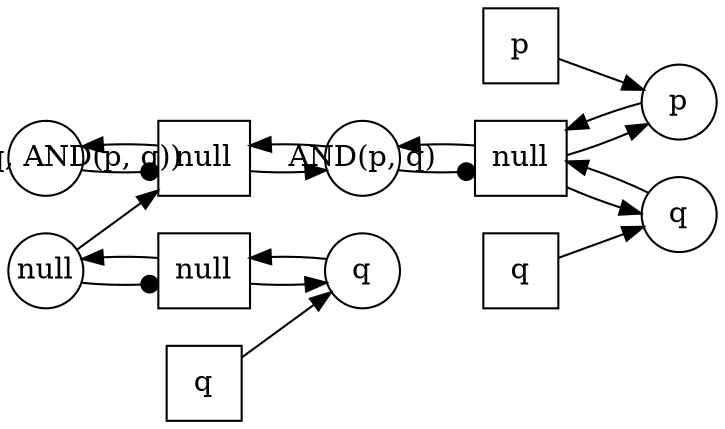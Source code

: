 digraph G {
  rankdir="LR";
  subgraph place {
    graph [shape=circle,color=gray];
    node [shape=circle,fixedsize=true,width=.5];
    pl0 [label="SEQ(q, AND(p, q))"];
    pl1 [label="null"];
    pl2 [label="q"];
    pl3 [label="AND(p, q)"];
    pl4 [label="p"];
    pl5 [label="q"];
  } 
  subgraph transitions {
    node [shape=rect,height=.5,width=.5];
    tr0 [label="null"];
    tr1 [label="q"];
    tr2 [label="null"];
    tr3 [label="null"];
    tr4 [label="p"];
    tr5 [label="q"];
  } 
  tr0 -> pl1 [] ;
  pl1 -> tr0 [arrowhead=dot] ;
  tr1 -> pl2 [] ;
  tr0 -> pl2 [] ;
  pl2 -> tr0 [] ;
  pl1 -> tr2 [] ;
  tr3 -> pl4 [] ;
  pl4 -> tr3 [] ;
  tr3 -> pl5 [] ;
  pl5 -> tr3 [] ;
  tr3 -> pl3 [] ;
  pl3 -> tr3 [arrowhead=dot] ;
  tr4 -> pl4 [] ;
  tr5 -> pl5 [] ;
  tr2 -> pl3 [] ;
  pl3 -> tr2 [] ;
  tr2 -> pl0 [] ;
  pl0 -> tr2 [arrowhead=dot] ;
}

